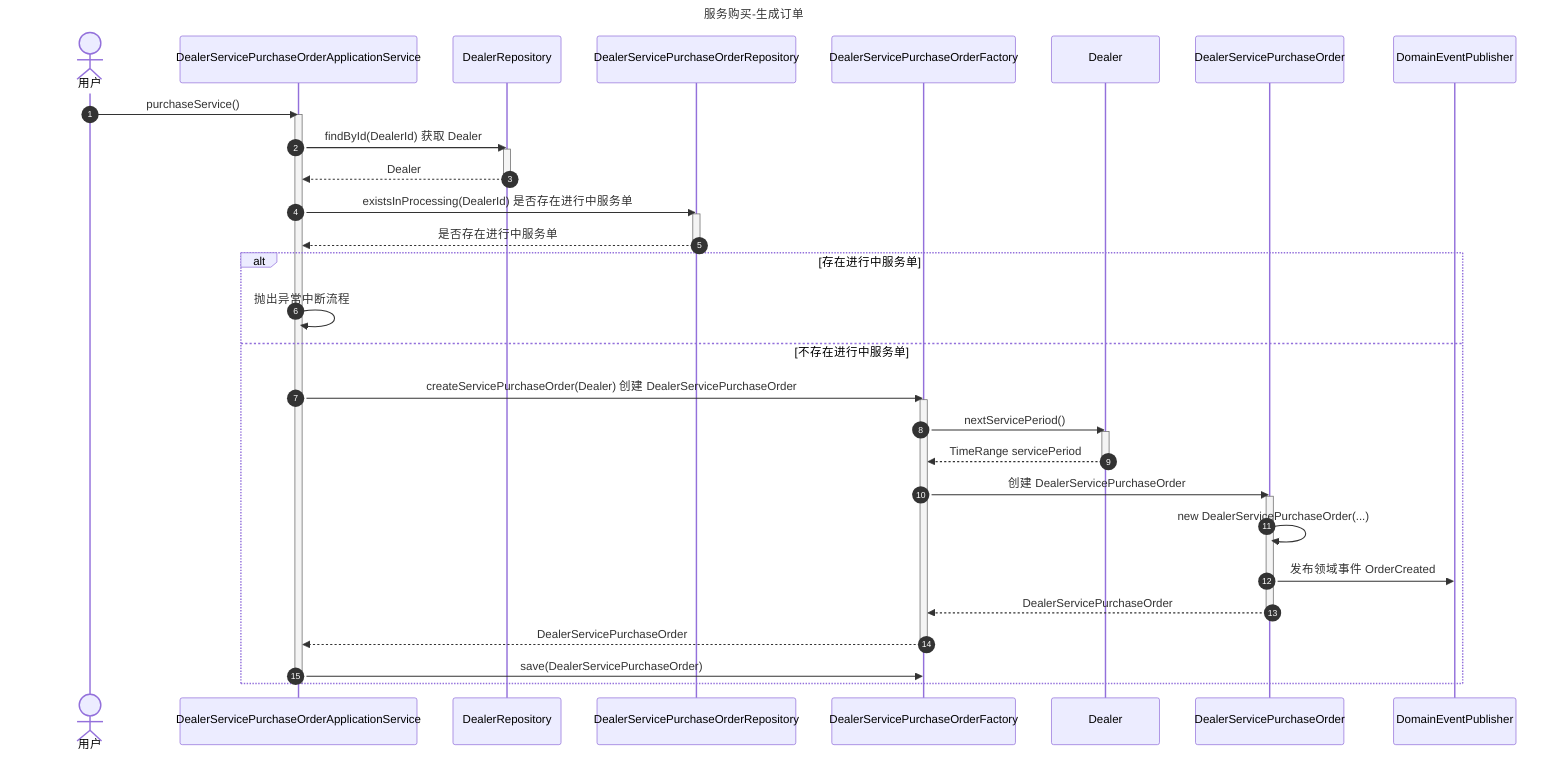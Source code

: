 sequenceDiagram
    title 服务购买-生成订单

    autonumber

    actor User as 用户
    participant DealerServicePurchaseOrderApplicationService

    participant DealerRepository
    participant DealerServicePurchaseOrderRepository
    participant DealerServicePurchaseOrderFactory
    participant Dealer
    participant DealerServicePurchaseOrder
    participant DomainEventPublisher


    User->>DealerServicePurchaseOrderApplicationService: purchaseService()

    activate DealerServicePurchaseOrderApplicationService

    DealerServicePurchaseOrderApplicationService->>DealerRepository: findById(DealerId) 获取 Dealer
    activate DealerRepository

    DealerRepository-->>DealerServicePurchaseOrderApplicationService: Dealer
    deactivate DealerRepository


    DealerServicePurchaseOrderApplicationService->>DealerServicePurchaseOrderRepository: existsInProcessing(DealerId) 是否存在进行中服务单
    activate DealerServicePurchaseOrderRepository
DealerServicePurchaseOrderRepository-->>DealerServicePurchaseOrderApplicationService: 是否存在进行中服务单
    deactivate DealerServicePurchaseOrderRepository

    alt 存在进行中服务单
        DealerServicePurchaseOrderApplicationService->>DealerServicePurchaseOrderApplicationService: 抛出异常中断流程
    else 不存在进行中服务单


        DealerServicePurchaseOrderApplicationService->>DealerServicePurchaseOrderFactory: createServicePurchaseOrder(Dealer) 创建 DealerServicePurchaseOrder
        activate DealerServicePurchaseOrderFactory

        DealerServicePurchaseOrderFactory->>Dealer: nextServicePeriod()

        activate Dealer
        Dealer-->>DealerServicePurchaseOrderFactory: TimeRange servicePeriod
        deactivate Dealer

        DealerServicePurchaseOrderFactory->>DealerServicePurchaseOrder: 创建 DealerServicePurchaseOrder
        activate DealerServicePurchaseOrder
        DealerServicePurchaseOrder->>DealerServicePurchaseOrder: new DealerServicePurchaseOrder(...)
        DealerServicePurchaseOrder->>DomainEventPublisher: 发布领域事件 OrderCreated
        DealerServicePurchaseOrder-->>DealerServicePurchaseOrderFactory: DealerServicePurchaseOrder
        deactivate DealerServicePurchaseOrder

        DealerServicePurchaseOrderFactory-->>DealerServicePurchaseOrderApplicationService: DealerServicePurchaseOrder

        deactivate DealerServicePurchaseOrderFactory

        DealerServicePurchaseOrderApplicationService->>DealerServicePurchaseOrderFactory: save(DealerServicePurchaseOrder)
    end


    deactivate DealerServicePurchaseOrderApplicationService